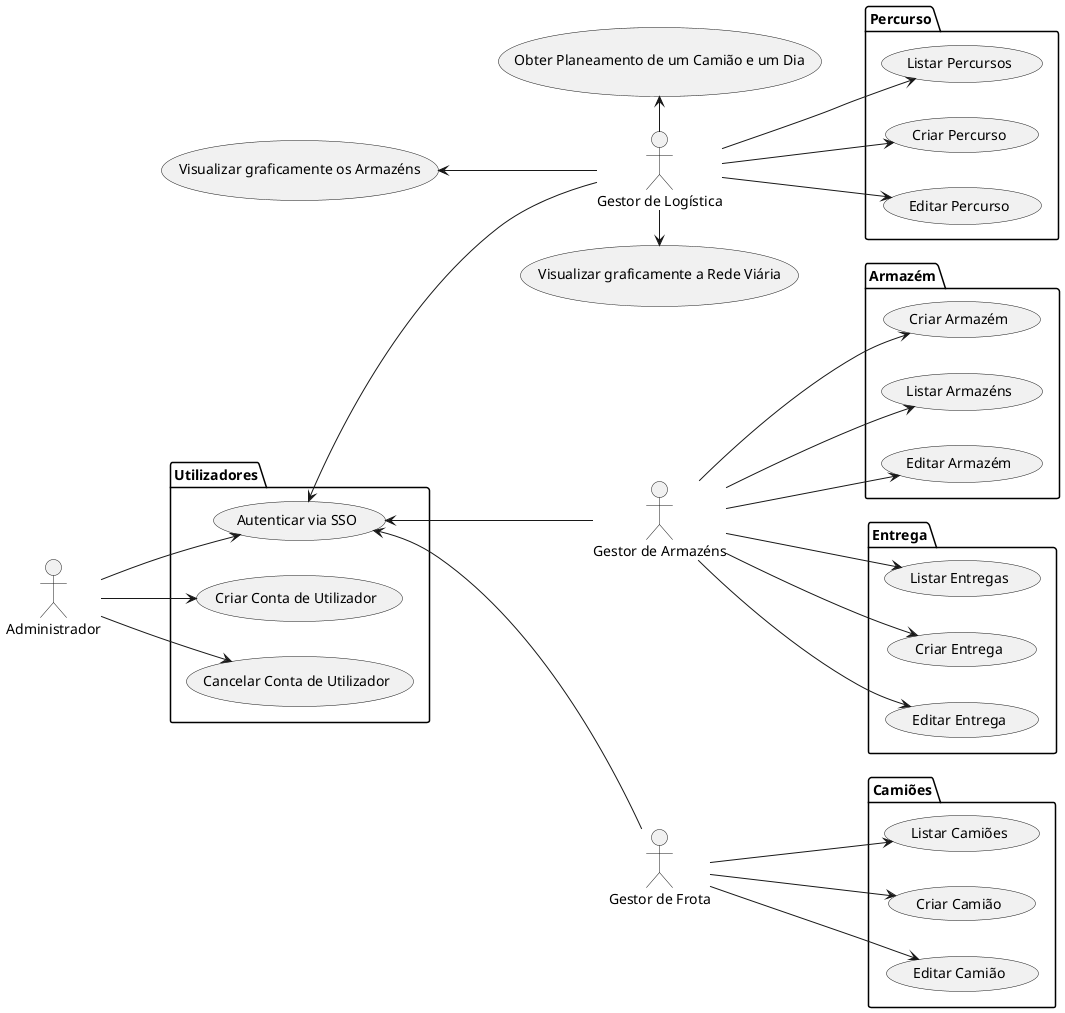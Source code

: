 @startuml
 left to right direction

"Administrador" as ADM
"Gestor de Armazéns" as WM
"Gestor de Logística" as LM
"Gestor de Frota" as FM

package Utilizadores {
  usecase "Autenticar via SSO" as AUTH
  usecase "Criar Conta de Utilizador" as CCU
  usecase "Cancelar Conta de Utilizador" as CXU
}

package Armazém {
  usecase "Criar Armazém" as CA
  usecase "Listar Armazéns" as LA
  usecase "Editar Armazém" as EA
}

package Entrega {
  usecase "Listar Entregas" as LE
  usecase "Criar Entrega" as CE
  usecase "Editar Entrega" as EE
}

package Camiões {
  usecase "Listar Camiões" as LC
  usecase "Criar Camião" as CC
  usecase "Editar Camião" as EC
}

package Percurso {
  usecase "Listar Percursos" as LP
  usecase "Criar Percurso" as CP
  usecase "Editar Percurso" as EP
}

usecase "Obter Planeamento de um Camião e um Dia" as OP
usecase "Visualizar graficamente os Armazéns" as VA
usecase "Visualizar graficamente a Rede Viária" as VR


ADM --> AUTH
ADM --> CCU
ADM --> CXU

WM -up-> AUTH
WM --> CA
WM --> LA
WM --> EA
WM --> LE
WM --> CE
WM --> EE

FM -up-> AUTH
FM --> LC
FM --> CC
FM --> EC

LM -up-> AUTH
LM --> LP
LM --> CP
LM --> EP
LM -left-> OP
LM -right-> VR
LM -up-> VA

@enduml
